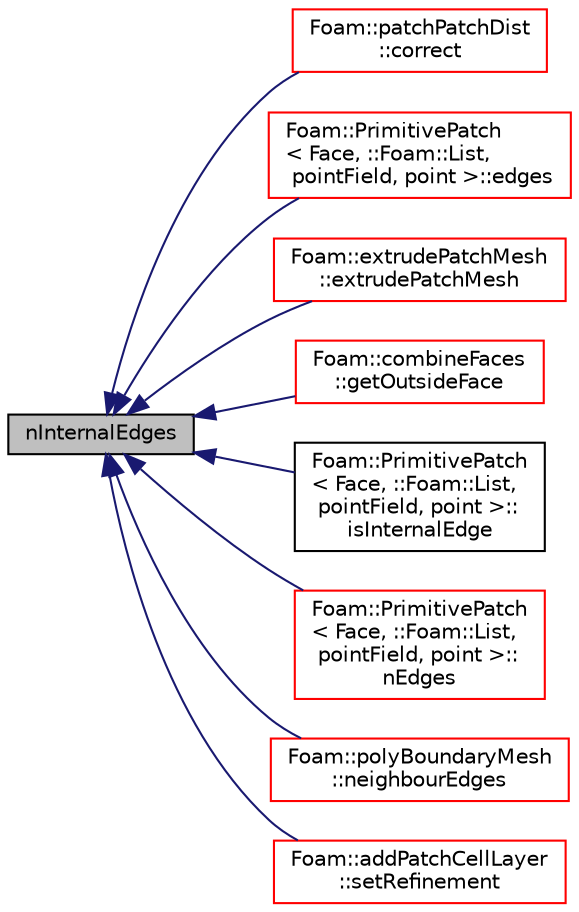 digraph "nInternalEdges"
{
  bgcolor="transparent";
  edge [fontname="Helvetica",fontsize="10",labelfontname="Helvetica",labelfontsize="10"];
  node [fontname="Helvetica",fontsize="10",shape=record];
  rankdir="LR";
  Node1275 [label="nInternalEdges",height=0.2,width=0.4,color="black", fillcolor="grey75", style="filled", fontcolor="black"];
  Node1275 -> Node1276 [dir="back",color="midnightblue",fontsize="10",style="solid",fontname="Helvetica"];
  Node1276 [label="Foam::patchPatchDist\l::correct",height=0.2,width=0.4,color="red",URL="$a25977.html#a3ae44b28050c3aa494c1d8e18cf618c1",tooltip="Correct for mesh geom/topo changes. "];
  Node1275 -> Node1278 [dir="back",color="midnightblue",fontsize="10",style="solid",fontname="Helvetica"];
  Node1278 [label="Foam::PrimitivePatch\l\< Face, ::Foam::List,\l pointField, point \>::edges",height=0.2,width=0.4,color="red",URL="$a28693.html#a21d764179912ddda5c6f95193c289846",tooltip="Return list of edges, address into LOCAL point list. "];
  Node1275 -> Node1284 [dir="back",color="midnightblue",fontsize="10",style="solid",fontname="Helvetica"];
  Node1284 [label="Foam::extrudePatchMesh\l::extrudePatchMesh",height=0.2,width=0.4,color="red",URL="$a22185.html#ada5aee048de4d025b44660aca99d21a6",tooltip="Construct from mesh, patch and dictionary. "];
  Node1275 -> Node1286 [dir="back",color="midnightblue",fontsize="10",style="solid",fontname="Helvetica"];
  Node1286 [label="Foam::combineFaces\l::getOutsideFace",height=0.2,width=0.4,color="red",URL="$a22393.html#af695da5d6484dda0cf20307778b302f0",tooltip="Gets outside of patch as a face (in mesh point labels) "];
  Node1275 -> Node1291 [dir="back",color="midnightblue",fontsize="10",style="solid",fontname="Helvetica"];
  Node1291 [label="Foam::PrimitivePatch\l\< Face, ::Foam::List,\l pointField, point \>::\lisInternalEdge",height=0.2,width=0.4,color="black",URL="$a28693.html#ac2458a175e66b555e443539d6c726e06",tooltip="Is internal edge? "];
  Node1275 -> Node1292 [dir="back",color="midnightblue",fontsize="10",style="solid",fontname="Helvetica"];
  Node1292 [label="Foam::PrimitivePatch\l\< Face, ::Foam::List,\l pointField, point \>::\lnEdges",height=0.2,width=0.4,color="red",URL="$a28693.html#a086513bcff1a3f1684e1a3879dd90deb",tooltip="Return number of edges in patch. "];
  Node1275 -> Node1293 [dir="back",color="midnightblue",fontsize="10",style="solid",fontname="Helvetica"];
  Node1293 [label="Foam::polyBoundaryMesh\l::neighbourEdges",height=0.2,width=0.4,color="red",URL="$a28557.html#a430d61af7deb5b3579553b92d7a3034c",tooltip="Per patch the edges on the neighbouring patch. Is for every external. "];
  Node1275 -> Node1382 [dir="back",color="midnightblue",fontsize="10",style="solid",fontname="Helvetica"];
  Node1382 [label="Foam::addPatchCellLayer\l::setRefinement",height=0.2,width=0.4,color="red",URL="$a22385.html#a9488cb0518f21b76444c508cc9658d64",tooltip="Play commands into polyTopoChange to create layers on top. "];
}
